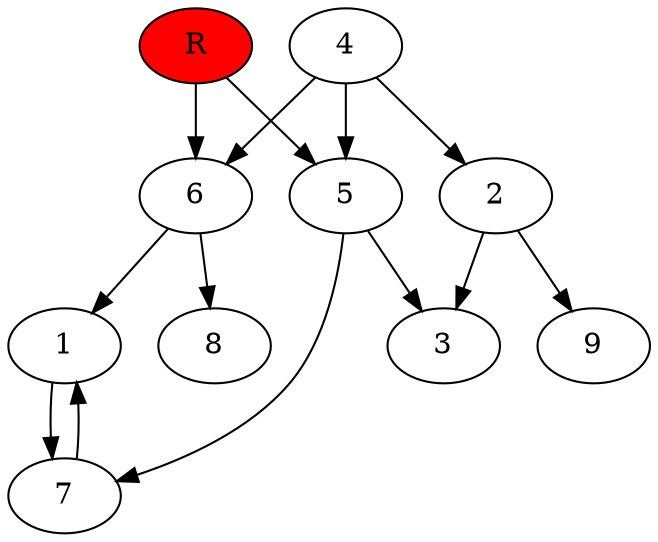 digraph prb17386 {
	1
	2
	3
	4
	5
	6
	7
	8
	R [fillcolor="#ff0000" style=filled]
	1 -> 7
	2 -> 3
	2 -> 9
	4 -> 2
	4 -> 5
	4 -> 6
	5 -> 3
	5 -> 7
	6 -> 1
	6 -> 8
	7 -> 1
	R -> 5
	R -> 6
}
